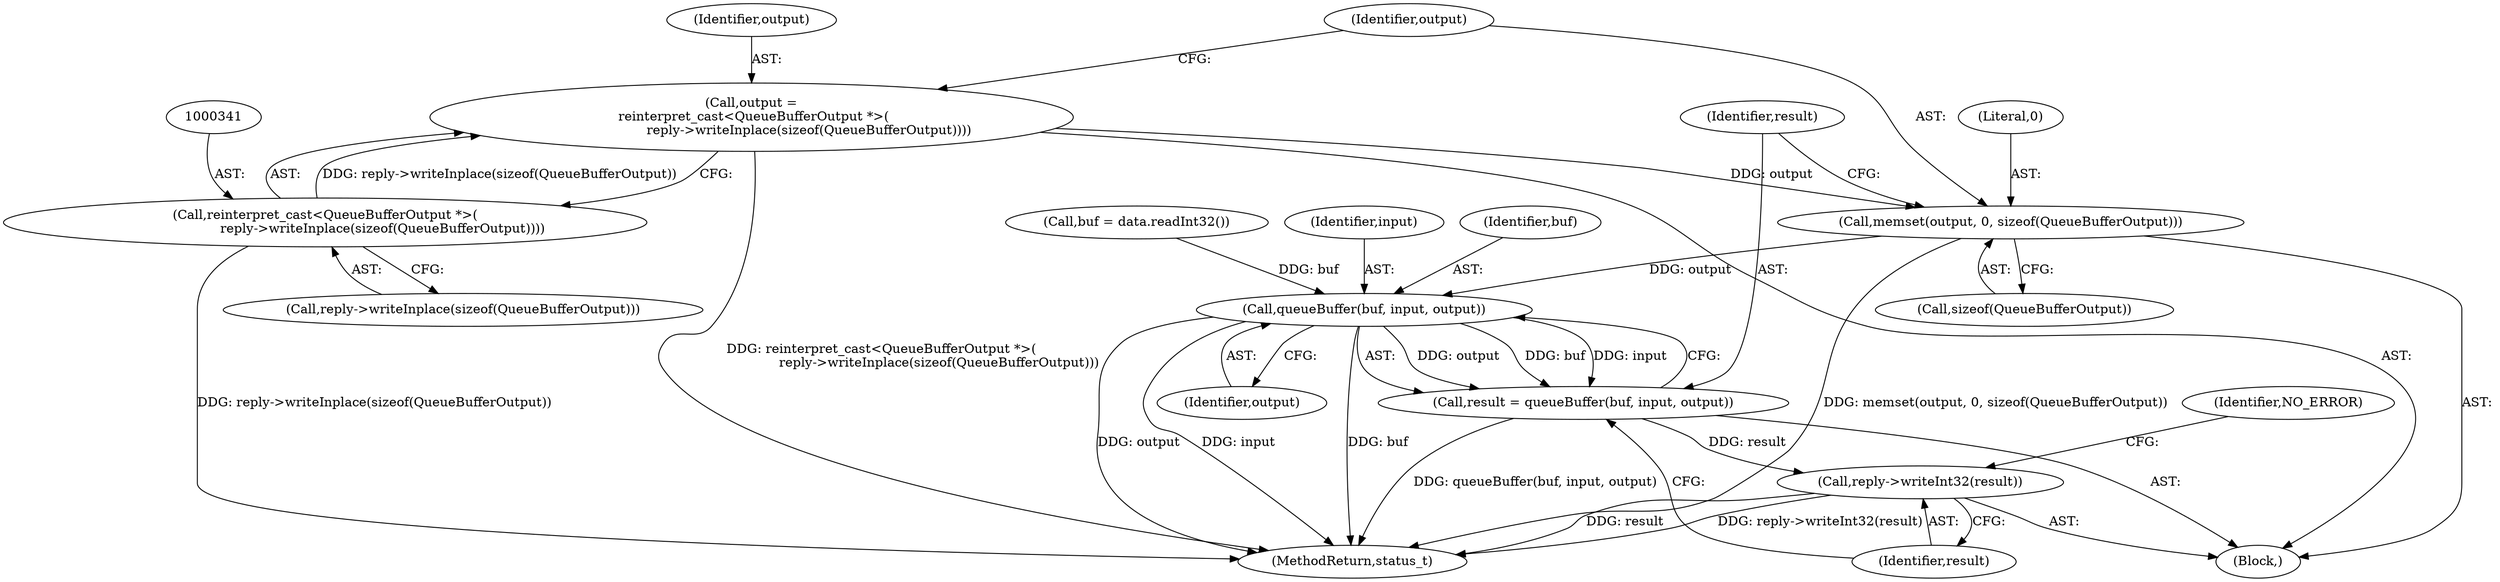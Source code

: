 digraph "0_Android_a30d7d90c4f718e46fb41a99b3d52800e1011b73_0@API" {
"1000345" [label="(Call,memset(output, 0, sizeof(QueueBufferOutput)))"];
"1000338" [label="(Call,output =\n reinterpret_cast<QueueBufferOutput *>(\n                            reply->writeInplace(sizeof(QueueBufferOutput))))"];
"1000340" [label="(Call,reinterpret_cast<QueueBufferOutput *>(\n                            reply->writeInplace(sizeof(QueueBufferOutput))))"];
"1000353" [label="(Call,queueBuffer(buf, input, output))"];
"1000351" [label="(Call,result = queueBuffer(buf, input, output))"];
"1000357" [label="(Call,reply->writeInt32(result))"];
"1000596" [label="(MethodReturn,status_t)"];
"1000357" [label="(Call,reply->writeInt32(result))"];
"1000352" [label="(Identifier,result)"];
"1000353" [label="(Call,queueBuffer(buf, input, output))"];
"1000346" [label="(Identifier,output)"];
"1000348" [label="(Call,sizeof(QueueBufferOutput))"];
"1000354" [label="(Identifier,buf)"];
"1000334" [label="(Call,buf = data.readInt32())"];
"1000340" [label="(Call,reinterpret_cast<QueueBufferOutput *>(\n                            reply->writeInplace(sizeof(QueueBufferOutput))))"];
"1000338" [label="(Call,output =\n reinterpret_cast<QueueBufferOutput *>(\n                            reply->writeInplace(sizeof(QueueBufferOutput))))"];
"1000360" [label="(Identifier,NO_ERROR)"];
"1000358" [label="(Identifier,result)"];
"1000355" [label="(Identifier,input)"];
"1000351" [label="(Call,result = queueBuffer(buf, input, output))"];
"1000328" [label="(Block,)"];
"1000345" [label="(Call,memset(output, 0, sizeof(QueueBufferOutput)))"];
"1000339" [label="(Identifier,output)"];
"1000347" [label="(Literal,0)"];
"1000342" [label="(Call,reply->writeInplace(sizeof(QueueBufferOutput)))"];
"1000356" [label="(Identifier,output)"];
"1000345" -> "1000328"  [label="AST: "];
"1000345" -> "1000348"  [label="CFG: "];
"1000346" -> "1000345"  [label="AST: "];
"1000347" -> "1000345"  [label="AST: "];
"1000348" -> "1000345"  [label="AST: "];
"1000352" -> "1000345"  [label="CFG: "];
"1000345" -> "1000596"  [label="DDG: memset(output, 0, sizeof(QueueBufferOutput))"];
"1000338" -> "1000345"  [label="DDG: output"];
"1000345" -> "1000353"  [label="DDG: output"];
"1000338" -> "1000328"  [label="AST: "];
"1000338" -> "1000340"  [label="CFG: "];
"1000339" -> "1000338"  [label="AST: "];
"1000340" -> "1000338"  [label="AST: "];
"1000346" -> "1000338"  [label="CFG: "];
"1000338" -> "1000596"  [label="DDG: reinterpret_cast<QueueBufferOutput *>(\n                            reply->writeInplace(sizeof(QueueBufferOutput)))"];
"1000340" -> "1000338"  [label="DDG: reply->writeInplace(sizeof(QueueBufferOutput))"];
"1000340" -> "1000342"  [label="CFG: "];
"1000341" -> "1000340"  [label="AST: "];
"1000342" -> "1000340"  [label="AST: "];
"1000340" -> "1000596"  [label="DDG: reply->writeInplace(sizeof(QueueBufferOutput))"];
"1000353" -> "1000351"  [label="AST: "];
"1000353" -> "1000356"  [label="CFG: "];
"1000354" -> "1000353"  [label="AST: "];
"1000355" -> "1000353"  [label="AST: "];
"1000356" -> "1000353"  [label="AST: "];
"1000351" -> "1000353"  [label="CFG: "];
"1000353" -> "1000596"  [label="DDG: output"];
"1000353" -> "1000596"  [label="DDG: buf"];
"1000353" -> "1000596"  [label="DDG: input"];
"1000353" -> "1000351"  [label="DDG: buf"];
"1000353" -> "1000351"  [label="DDG: input"];
"1000353" -> "1000351"  [label="DDG: output"];
"1000334" -> "1000353"  [label="DDG: buf"];
"1000351" -> "1000328"  [label="AST: "];
"1000352" -> "1000351"  [label="AST: "];
"1000358" -> "1000351"  [label="CFG: "];
"1000351" -> "1000596"  [label="DDG: queueBuffer(buf, input, output)"];
"1000351" -> "1000357"  [label="DDG: result"];
"1000357" -> "1000328"  [label="AST: "];
"1000357" -> "1000358"  [label="CFG: "];
"1000358" -> "1000357"  [label="AST: "];
"1000360" -> "1000357"  [label="CFG: "];
"1000357" -> "1000596"  [label="DDG: reply->writeInt32(result)"];
"1000357" -> "1000596"  [label="DDG: result"];
}

